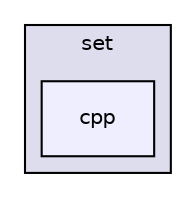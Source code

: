 digraph "/home/cicer/Desktop/set/cpp" {
  compound=true
  node [ fontsize="10", fontname="Helvetica"];
  edge [ labelfontsize="10", labelfontname="Helvetica"];
  subgraph clusterdir_a648d556c974e78c1462ad7de47f9e08 {
    graph [ bgcolor="#ddddee", pencolor="black", label="set" fontname="Helvetica", fontsize="10", URL="dir_a648d556c974e78c1462ad7de47f9e08.html"]
  dir_4f478de289ae1524a57c5da00c19879e [shape=box, label="cpp", style="filled", fillcolor="#eeeeff", pencolor="black", URL="dir_4f478de289ae1524a57c5da00c19879e.html"];
  }
}
